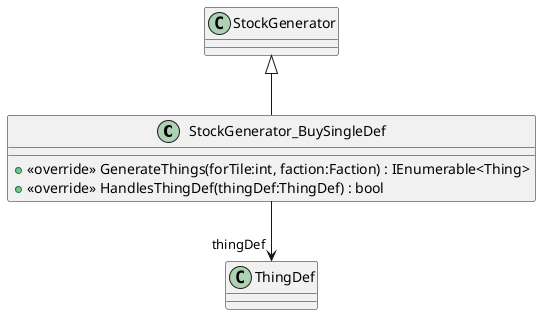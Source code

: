 @startuml
class StockGenerator_BuySingleDef {
    + <<override>> GenerateThings(forTile:int, faction:Faction) : IEnumerable<Thing>
    + <<override>> HandlesThingDef(thingDef:ThingDef) : bool
}
StockGenerator <|-- StockGenerator_BuySingleDef
StockGenerator_BuySingleDef --> "thingDef" ThingDef
@enduml
